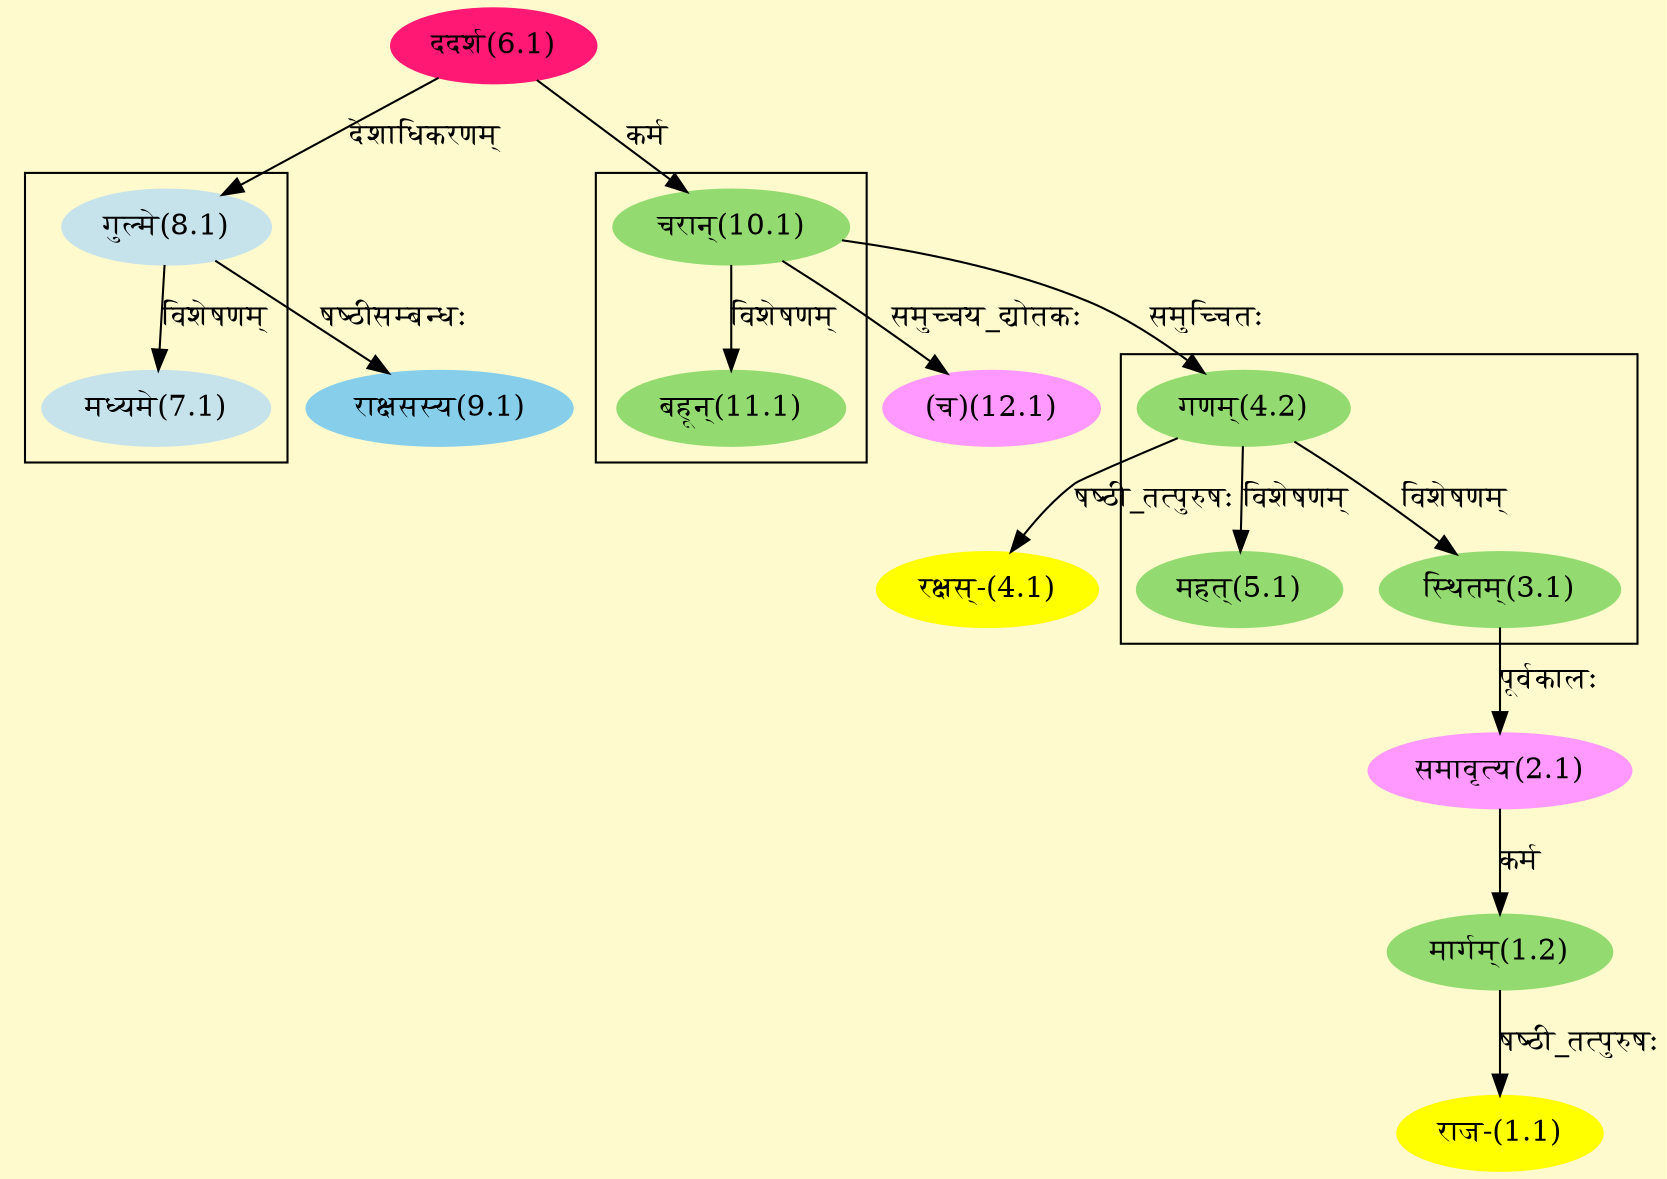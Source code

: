 digraph G{
rankdir=BT;
 compound=true;
 bgcolor="lemonchiffon1";

subgraph cluster_1{
Node3_1 [style=filled, color="#93DB70" label = "स्थितम्(3.1)"]
Node4_2 [style=filled, color="#93DB70" label = "गणम्(4.2)"]
Node5_1 [style=filled, color="#93DB70" label = "महत्(5.1)"]

}

subgraph cluster_2{
Node4_2 [style=filled, color="#93DB70" label = "गणम्(4.2)"]
Node10_1 [style=filled, color="#93DB70" label = "चरान्(10.1)"]
Node5_1 [style=filled, color="#93DB70" label = "महत्(5.1)"]
Node11_1 [style=filled, color="#93DB70" label = "बहून्(11.1)"]

}

subgraph cluster_3{
Node7_1 [style=filled, color="#C6E2EB" label = "मध्यमे(7.1)"]
Node8_1 [style=filled, color="#C6E2EB" label = "गुल्मे(8.1)"]

}
Node1_1 [style=filled, color="#FFFF00" label = "राज-(1.1)"]
Node1_2 [style=filled, color="#93DB70" label = "मार्गम्(1.2)"]
Node2_1 [style=filled, color="#FF99FF" label = "समावृत्य(2.1)"]
Node3_1 [style=filled, color="#93DB70" label = "स्थितम्(3.1)"]
Node4_1 [style=filled, color="#FFFF00" label = "रक्षस्-(4.1)"]
Node4_2 [style=filled, color="#93DB70" label = "गणम्(4.2)"]
Node6_1 [style=filled, color="#FF1975" label = "ददर्श(6.1)"]
Node [style=filled, color="" label = "()"]
Node8_1 [style=filled, color="#C6E2EB" label = "गुल्मे(8.1)"]
Node9_1 [style=filled, color="#87CEEB" label = "राक्षसस्य(9.1)"]
Node10_1 [style=filled, color="#93DB70" label = "चरान्(10.1)"]
Node12_1 [style=filled, color="#FF99FF" label = "(च)(12.1)"]
/* Start of Relations section */

Node1_1 -> Node1_2 [  label="षष्ठी_तत्पुरुषः"  dir="back" ]
Node1_2 -> Node2_1 [  label="कर्म"  dir="back" ]
Node2_1 -> Node3_1 [  label="पूर्वकालः"  dir="back" ]
Node3_1 -> Node4_2 [  label="विशेषणम्"  dir="back" ]
Node4_1 -> Node4_2 [  label="षष्ठी_तत्पुरुषः"  dir="back" ]
Node4_2 -> Node10_1 [  label="समुच्चितः"  dir="back" ]
Node5_1 -> Node4_2 [  label="विशेषणम्"  dir="back" ]
Node7_1 -> Node8_1 [  label="विशेषणम्"  dir="back" ]
Node8_1 -> Node6_1 [  label="देशाधिकरणम्"  dir="back" ]
Node9_1 -> Node8_1 [  label="षष्ठीसम्बन्धः"  dir="back" ]
Node10_1 -> Node6_1 [  label="कर्म"  dir="back" ]
Node11_1 -> Node10_1 [  label="विशेषणम्"  dir="back" ]
Node12_1 -> Node10_1 [  label="समुच्चय_द्योतकः"  dir="back" ]
}
